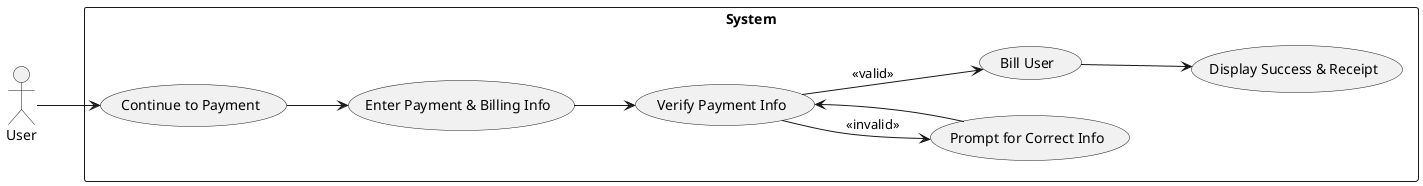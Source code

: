 @startuml US-
left to right direction
actor User

rectangle System {
  usecase "Continue to Payment" as U1
  usecase "Enter Payment & Billing Info" as U2
  usecase "Verify Payment Info" as U3
  usecase "Prompt for Correct Info" as U4
  usecase "Bill User" as U5
  usecase "Display Success & Receipt" as U6
}

User --> U1
U1 --> U2
U2 --> U3
U3 --> U4 : <<invalid>>
U4 --> U3
U3 --> U5 : <<valid>>
U5 --> U6
@enduml
